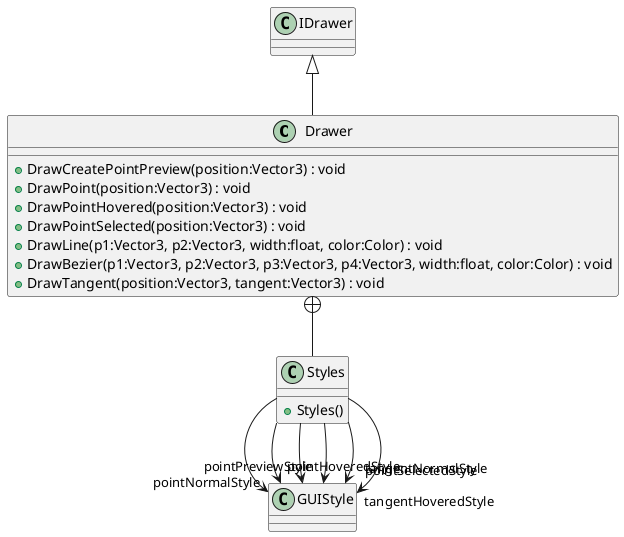 @startuml
class Drawer {
    + DrawCreatePointPreview(position:Vector3) : void
    + DrawPoint(position:Vector3) : void
    + DrawPointHovered(position:Vector3) : void
    + DrawPointSelected(position:Vector3) : void
    + DrawLine(p1:Vector3, p2:Vector3, width:float, color:Color) : void
    + DrawBezier(p1:Vector3, p2:Vector3, p3:Vector3, p4:Vector3, width:float, color:Color) : void
    + DrawTangent(position:Vector3, tangent:Vector3) : void
}
class Styles {
    + Styles()
}
IDrawer <|-- Drawer
Drawer +-- Styles
Styles --> "pointNormalStyle" GUIStyle
Styles --> "pointHoveredStyle" GUIStyle
Styles --> "pointSelectedStyle" GUIStyle
Styles --> "pointPreviewStyle" GUIStyle
Styles --> "tangentNormalStyle" GUIStyle
Styles --> "tangentHoveredStyle" GUIStyle
@enduml
